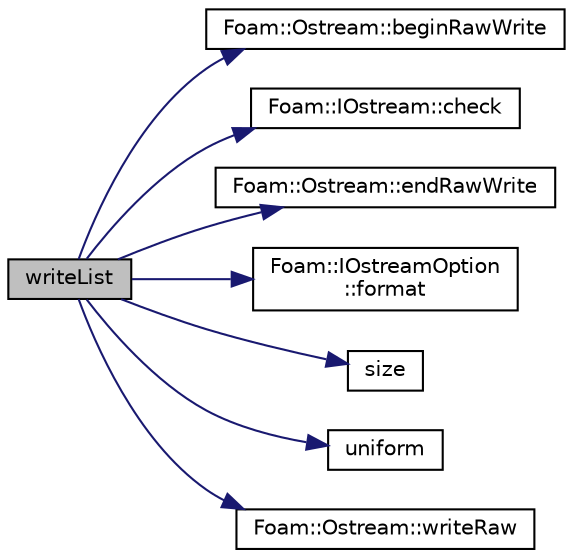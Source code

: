 digraph "writeList"
{
  bgcolor="transparent";
  edge [fontname="Helvetica",fontsize="10",labelfontname="Helvetica",labelfontsize="10"];
  node [fontname="Helvetica",fontsize="10",shape=record];
  rankdir="LR";
  Node1 [label="writeList",height=0.2,width=0.4,color="black", fillcolor="grey75", style="filled" fontcolor="black"];
  Node1 -> Node2 [color="midnightblue",fontsize="10",style="solid",fontname="Helvetica"];
  Node2 [label="Foam::Ostream::beginRawWrite",height=0.2,width=0.4,color="black",URL="$classFoam_1_1Ostream.html#a8500cfceb9c00eaa154684c119ad04e7",tooltip="Emit begin marker for low-level raw binary output. "];
  Node1 -> Node3 [color="midnightblue",fontsize="10",style="solid",fontname="Helvetica"];
  Node3 [label="Foam::IOstream::check",height=0.2,width=0.4,color="black",URL="$classFoam_1_1IOstream.html#af85c845c01b78192c2f5302a271d153d",tooltip="Check IOstream status for given operation. "];
  Node1 -> Node4 [color="midnightblue",fontsize="10",style="solid",fontname="Helvetica"];
  Node4 [label="Foam::Ostream::endRawWrite",height=0.2,width=0.4,color="black",URL="$classFoam_1_1Ostream.html#a618a9c409e3fe87d6ddd2ba40a932ebe",tooltip="Emit end marker for low-level raw binary output. "];
  Node1 -> Node5 [color="midnightblue",fontsize="10",style="solid",fontname="Helvetica"];
  Node5 [label="Foam::IOstreamOption\l::format",height=0.2,width=0.4,color="black",URL="$classFoam_1_1IOstreamOption.html#a36d0e60e08757dfbb7d9c9014c03b629",tooltip="Get the current stream format. "];
  Node1 -> Node6 [color="midnightblue",fontsize="10",style="solid",fontname="Helvetica"];
  Node6 [label="size",height=0.2,width=0.4,color="black",URL="$classFoam_1_1IndirectListBase.html#a65cea301e2d6033c43932d12d91c792f",tooltip="The number of elements in the list. "];
  Node1 -> Node7 [color="midnightblue",fontsize="10",style="solid",fontname="Helvetica"];
  Node7 [label="uniform",height=0.2,width=0.4,color="black",URL="$classFoam_1_1IndirectListBase.html#a670a43de9510df5537e722efc90688d3",tooltip="True if all entries have identical values, and list is non-empty. "];
  Node1 -> Node8 [color="midnightblue",fontsize="10",style="solid",fontname="Helvetica"];
  Node8 [label="Foam::Ostream::writeRaw",height=0.2,width=0.4,color="black",URL="$classFoam_1_1Ostream.html#a2896375de746c175d0121de4566a5836",tooltip="Low-level raw binary output. "];
}
